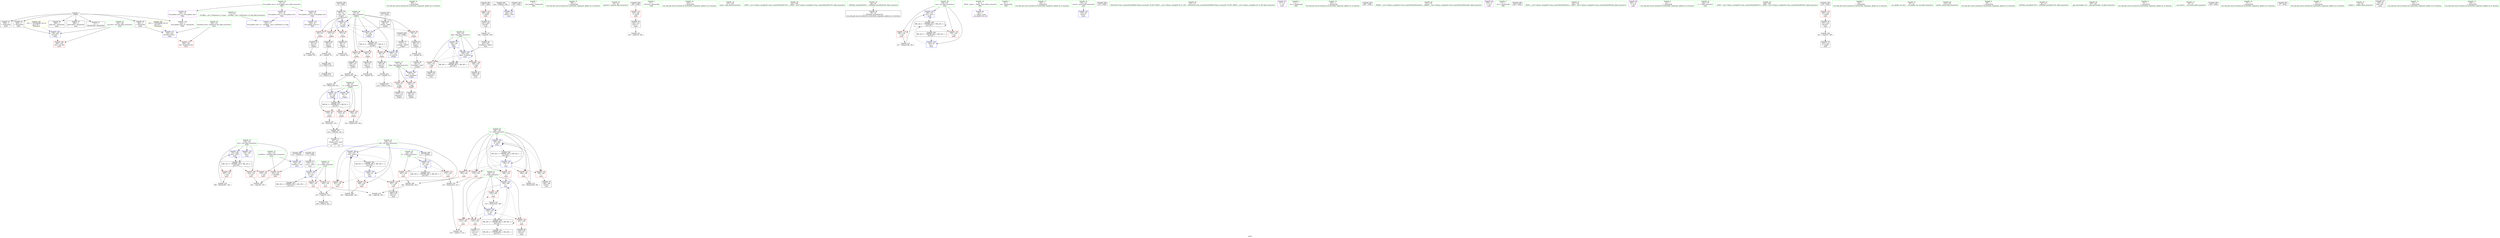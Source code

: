 digraph "SVFG" {
	label="SVFG";

	Node0x562a7244c880 [shape=record,color=grey,label="{NodeID: 0\nNullPtr}"];
	Node0x562a7244c880 -> Node0x562a7246a840[style=solid];
	Node0x562a7244c880 -> Node0x562a7246a940[style=solid];
	Node0x562a7244c880 -> Node0x562a7246aa10[style=solid];
	Node0x562a7244c880 -> Node0x562a7246aae0[style=solid];
	Node0x562a7244c880 -> Node0x562a7246abb0[style=solid];
	Node0x562a7244c880 -> Node0x562a7246ac80[style=solid];
	Node0x562a7244c880 -> Node0x562a7246fdd0[style=solid];
	Node0x562a72469d00 [shape=record,color=red,label="{NodeID: 97\n94\<--45\n\<--c\n_Z3getv\n}"];
	Node0x562a72469d00 -> Node0x562a7246b5a0[style=solid];
	Node0x562a7245e880 [shape=record,color=green,label="{NodeID: 14\n160\<--1\n\<--dummyObj\nCan only get source location for instruction, argument, global var or function.}"];
	Node0x562a72469840 [shape=record,color=red,label="{NodeID: 111\n185\<--142\n\<--n\nmain\n}"];
	Node0x562a72469840 -> Node0x562a724772d0[style=solid];
	Node0x562a7245e0e0 [shape=record,color=green,label="{NodeID: 28\n49\<--50\nx\<--x_field_insensitive\n_Z3getv\n}"];
	Node0x562a7245e0e0 -> Node0x562a7246a110[style=solid];
	Node0x562a7245e0e0 -> Node0x562a7246a1e0[style=solid];
	Node0x562a7245e0e0 -> Node0x562a7246a2b0[style=solid];
	Node0x562a7245e0e0 -> Node0x562a72470140[style=solid];
	Node0x562a7245e0e0 -> Node0x562a72470210[style=solid];
	Node0x562a72494b70 [shape=record,color=black,label="{NodeID: 291\n172 = PHI()\n}"];
	Node0x562a72494b70 -> Node0x562a7246ba80[style=solid];
	Node0x562a72476250 [shape=record,color=grey,label="{NodeID: 208\n184 = Binary(182, 183, )\n}"];
	Node0x562a72476250 -> Node0x562a724772d0[style=solid];
	Node0x562a7246f4b0 [shape=record,color=red,label="{NodeID: 125\n232\<--150\n\<--j\nmain\n}"];
	Node0x562a7246f4b0 -> Node0x562a724769d0[style=solid];
	Node0x562a72468eb0 [shape=record,color=green,label="{NodeID: 42\n152\<--153\nflag\<--flag_field_insensitive\nmain\n}"];
	Node0x562a72468eb0 -> Node0x562a7246f580[style=solid];
	Node0x562a72468eb0 -> Node0x562a7246f650[style=solid];
	Node0x562a72468eb0 -> Node0x562a72470f10[style=solid];
	Node0x562a72468eb0 -> Node0x562a724710b0[style=solid];
	Node0x562a72477750 [shape=record,color=grey,label="{NodeID: 222\n69 = cmp(68, 70, )\n}"];
	Node0x562a72477750 -> Node0x562a724751f0[style=solid];
	Node0x562a72470070 [shape=record,color=blue,label="{NodeID: 139\n45\<--88\nc\<--conv9\n_Z3getv\n}"];
	Node0x562a72470070 -> Node0x562a72485560[style=dashed];
	Node0x562a7246abb0 [shape=record,color=black,label="{NodeID: 56\n294\<--3\nlpad.val\<--dummyVal\nmain\n}"];
	Node0x562a72470bd0 [shape=record,color=blue,label="{NodeID: 153\n229\<--224\ncall24\<--cond\nmain\n}"];
	Node0x562a7246b740 [shape=record,color=black,label="{NodeID: 70\n108\<--107\nconv18\<--\n_Z3getv\n}"];
	Node0x562a7246b740 -> Node0x562a72476e50[style=solid];
	Node0x562a72485060 [shape=record,color=black,label="{NodeID: 250\nMR_6V_3 = PHI(MR_6V_4, MR_6V_2, )\npts\{50 \}\n}"];
	Node0x562a72485060 -> Node0x562a7246a110[style=dashed];
	Node0x562a72485060 -> Node0x562a7246a1e0[style=dashed];
	Node0x562a72485060 -> Node0x562a7246a2b0[style=dashed];
	Node0x562a72485060 -> Node0x562a72470210[style=dashed];
	Node0x562a7246c2a0 [shape=record,color=black,label="{NodeID: 84\n263\<--262\nfrombool\<--cmp37\nmain\n}"];
	Node0x562a7246c2a0 -> Node0x562a724710b0[style=solid];
	Node0x562a7244b990 [shape=record,color=green,label="{NodeID: 1\n7\<--1\n__dso_handle\<--dummyObj\nGlob }"];
	Node0x562a72469dd0 [shape=record,color=red,label="{NodeID: 98\n98\<--45\n\<--c\n_Z3getv\n}"];
	Node0x562a72469dd0 -> Node0x562a7246b670[style=solid];
	Node0x562a7245e950 [shape=record,color=green,label="{NodeID: 15\n196\<--1\n\<--dummyObj\nCan only get source location for instruction, argument, global var or function.}"];
	Node0x562a72469910 [shape=record,color=red,label="{NodeID: 112\n252\<--142\n\<--n\nmain\n}"];
	Node0x562a72469910 -> Node0x562a724781d0[style=solid];
	Node0x562a7245e1b0 [shape=record,color=green,label="{NodeID: 29\n53\<--54\ngetchar\<--getchar_field_insensitive\n}"];
	Node0x562a72495ae0 [shape=record,color=black,label="{NodeID: 292\n190 = PHI()\n}"];
	Node0x562a72495ae0 -> Node0x562a7246f990[style=solid];
	Node0x562a724763d0 [shape=record,color=grey,label="{NodeID: 209\n267 = Binary(266, 160, )\n}"];
	Node0x562a724763d0 -> Node0x562a72471180[style=solid];
	Node0x562a7246f580 [shape=record,color=red,label="{NodeID: 126\n248\<--152\n\<--flag\nmain\n}"];
	Node0x562a7246f580 -> Node0x562a7246c030[style=solid];
	Node0x562a72468f80 [shape=record,color=green,label="{NodeID: 43\n154\<--155\ni29\<--i29_field_insensitive\nmain\n}"];
	Node0x562a72468f80 -> Node0x562a7246f720[style=solid];
	Node0x562a72468f80 -> Node0x562a7246f7f0[style=solid];
	Node0x562a72468f80 -> Node0x562a7246f8c0[style=solid];
	Node0x562a72468f80 -> Node0x562a72470fe0[style=solid];
	Node0x562a72468f80 -> Node0x562a72471180[style=solid];
	Node0x562a724778d0 [shape=record,color=grey,label="{NodeID: 223\n100 = cmp(99, 70, )\n}"];
	Node0x562a724778d0 -> Node0x562a7246d950[style=solid];
	Node0x562a72470140 [shape=record,color=blue,label="{NodeID: 140\n49\<--92\nx\<--\n_Z3getv\n}"];
	Node0x562a72470140 -> Node0x562a72485060[style=dashed];
	Node0x562a7246ac80 [shape=record,color=black,label="{NodeID: 57\n295\<--3\nlpad.val53\<--dummyVal\nmain\n}"];
	Node0x562a72470ca0 [shape=record,color=blue,label="{NodeID: 154\n150\<--233\nj\<--inc\nmain\n}"];
	Node0x562a72470ca0 -> Node0x562a7246f240[style=dashed];
	Node0x562a72470ca0 -> Node0x562a7246f310[style=dashed];
	Node0x562a72470ca0 -> Node0x562a7246f3e0[style=dashed];
	Node0x562a72470ca0 -> Node0x562a7246f4b0[style=dashed];
	Node0x562a72470ca0 -> Node0x562a72470ca0[style=dashed];
	Node0x562a72470ca0 -> Node0x562a72487c60[style=dashed];
	Node0x562a7246b810 [shape=record,color=black,label="{NodeID: 71\n113\<--112\nconv20\<--call19\n_Z3getv\n}"];
	Node0x562a7246b810 -> Node0x562a724702e0[style=solid];
	Node0x562a72485560 [shape=record,color=black,label="{NodeID: 251\nMR_2V_6 = PHI(MR_2V_7, MR_2V_5, )\npts\{46 \}\n}"];
	Node0x562a72485560 -> Node0x562a72469d00[style=dashed];
	Node0x562a72485560 -> Node0x562a72469dd0[style=dashed];
	Node0x562a72485560 -> Node0x562a72469ea0[style=dashed];
	Node0x562a72485560 -> Node0x562a724702e0[style=dashed];
	Node0x562a7246c370 [shape=record,color=black,label="{NodeID: 85\n276\<--275\ntobool43\<--\nmain\n}"];
	Node0x562a7245eca0 [shape=record,color=green,label="{NodeID: 2\n8\<--1\n_ZSt3cin\<--dummyObj\nGlob }"];
	Node0x562a72489110 [shape=record,color=yellow,style=double,label="{NodeID: 265\n14V_1 = ENCHI(MR_14V_0)\npts\{139 \}\nFun[main]}"];
	Node0x562a72489110 -> Node0x562a72470960[style=dashed];
	Node0x562a72469ea0 [shape=record,color=red,label="{NodeID: 99\n107\<--45\n\<--c\n_Z3getv\n}"];
	Node0x562a72469ea0 -> Node0x562a7246b740[style=solid];
	Node0x562a7245ea20 [shape=record,color=green,label="{NodeID: 16\n225\<--1\n\<--dummyObj\nCan only get source location for instruction, argument, global var or function.}"];
	Node0x562a724699e0 [shape=record,color=red,label="{NodeID: 113\n183\<--144\n\<--k\nmain\n}"];
	Node0x562a724699e0 -> Node0x562a72476250[style=solid];
	Node0x562a7245e280 [shape=record,color=green,label="{NodeID: 30\n127\<--128\nmain\<--main_field_insensitive\n}"];
	Node0x562a72495bb0 [shape=record,color=black,label="{NodeID: 293\n259 = PHI()\n}"];
	Node0x562a72495bb0 -> Node0x562a7246fb30[style=solid];
	Node0x562a72476550 [shape=record,color=grey,label="{NodeID: 210\n288 = Binary(287, 160, )\n}"];
	Node0x562a72476550 -> Node0x562a72471250[style=solid];
	Node0x562a7246f650 [shape=record,color=red,label="{NodeID: 127\n275\<--152\n\<--flag\nmain\n}"];
	Node0x562a7246f650 -> Node0x562a7246c370[style=solid];
	Node0x562a72469050 [shape=record,color=green,label="{NodeID: 44\n167\<--168\n_ZNSt7__cxx1112basic_stringIcSt11char_traitsIcESaIcEEC1Ev\<--_ZNSt7__cxx1112basic_stringIcSt11char_traitsIcESaIcEEC1Ev_field_insensitive\n}"];
	Node0x562a72477a50 [shape=record,color=grey,label="{NodeID: 224\n64 = cmp(63, 65, )\n}"];
	Node0x562a72470210 [shape=record,color=blue,label="{NodeID: 141\n49\<--110\nx\<--sub\n_Z3getv\n}"];
	Node0x562a72470210 -> Node0x562a72485060[style=dashed];
	Node0x562a7246ad50 [shape=record,color=black,label="{NodeID: 58\n28\<--29\n\<--_ZNSt8ios_base4InitD1Ev\nCan only get source location for instruction, argument, global var or function.}"];
	Node0x562a72470d70 [shape=record,color=blue,label="{NodeID: 155\n146\<--237\nans\<--inc25\nmain\n}"];
	Node0x562a72470d70 -> Node0x562a72487670[style=dashed];
	Node0x562a7246b8e0 [shape=record,color=black,label="{NodeID: 72\n117\<--116\ntobool22\<--\n_Z3getv\n}"];
	Node0x562a7246c440 [shape=record,color=purple,label="{NodeID: 86\n26\<--4\n\<--_ZStL8__ioinit\n__cxx_global_var_init\n}"];
	Node0x562a7244dfe0 [shape=record,color=green,label="{NodeID: 3\n9\<--1\n.str\<--dummyObj\nGlob }"];
	Node0x562a724891f0 [shape=record,color=yellow,style=double,label="{NodeID: 266\n16V_1 = ENCHI(MR_16V_0)\npts\{141 \}\nFun[main]}"];
	Node0x562a724891f0 -> Node0x562a72470a30[style=dashed];
	Node0x562a72469f70 [shape=record,color=red,label="{NodeID: 100\n84\<--47\n\<--flag\n_Z3getv\n}"];
	Node0x562a72469f70 -> Node0x562a7246b330[style=solid];
	Node0x562a7245eaf0 [shape=record,color=green,label="{NodeID: 17\n226\<--1\n\<--dummyObj\nCan only get source location for instruction, argument, global var or function.}"];
	Node0x562a72469ab0 [shape=record,color=red,label="{NodeID: 114\n213\<--144\n\<--k\nmain\n}"];
	Node0x562a72469ab0 -> Node0x562a72477150[style=solid];
	Node0x562a7245e350 [shape=record,color=green,label="{NodeID: 31\n130\<--131\nretval\<--retval_field_insensitive\nmain\n}"];
	Node0x562a7245e350 -> Node0x562a724703b0[style=solid];
	Node0x562a72495c80 [shape=record,color=black,label="{NodeID: 294\n272 = PHI()\n}"];
	Node0x562a724766d0 [shape=record,color=grey,label="{NodeID: 211\n120 = Binary(92, 119, )\n}"];
	Node0x562a724766d0 -> Node0x562a72475cb0[style=solid];
	Node0x562a7246f720 [shape=record,color=red,label="{NodeID: 128\n251\<--154\n\<--i29\nmain\n}"];
	Node0x562a7246f720 -> Node0x562a724781d0[style=solid];
	Node0x562a72469120 [shape=record,color=green,label="{NodeID: 45\n170\<--171\n_ZStrsIcSt11char_traitsIcESaIcEERSt13basic_istreamIT_T0_ES7_RNSt7__cxx1112basic_stringIS4_S5_T1_EE\<--_ZStrsIcSt11char_traitsIcESaIcEERSt13basic_istreamIT_T0_ES7_RNSt7__cxx1112basic_stringIS4_S5_T1_EE_field_insensitive\n}"];
	Node0x562a72477bd0 [shape=record,color=grey,label="{NodeID: 225\n164 = cmp(162, 163, )\n}"];
	Node0x562a724702e0 [shape=record,color=blue,label="{NodeID: 142\n45\<--113\nc\<--conv20\n_Z3getv\n}"];
	Node0x562a724702e0 -> Node0x562a72485560[style=dashed];
	Node0x562a7246ae50 [shape=record,color=black,label="{NodeID: 59\n55\<--52\nconv\<--call\n_Z3getv\n}"];
	Node0x562a7246ae50 -> Node0x562a7246fed0[style=solid];
	Node0x562a72470e40 [shape=record,color=blue,label="{NodeID: 156\n148\<--241\ni\<--inc27\nmain\n}"];
	Node0x562a72470e40 -> Node0x562a7246ee30[style=dashed];
	Node0x562a72470e40 -> Node0x562a7246ef00[style=dashed];
	Node0x562a72470e40 -> Node0x562a7246efd0[style=dashed];
	Node0x562a72470e40 -> Node0x562a7246f0a0[style=dashed];
	Node0x562a72470e40 -> Node0x562a7246f170[style=dashed];
	Node0x562a72470e40 -> Node0x562a72470e40[style=dashed];
	Node0x562a72470e40 -> Node0x562a72483c60[style=dashed];
	Node0x562a7246b9b0 [shape=record,color=black,label="{NodeID: 73\n44\<--124\n_Z3getv_ret\<--cond\n_Z3getv\n|{<s0>6|<s1>10}}"];
	Node0x562a7246b9b0:s0 -> Node0x562a724949e0[style=solid,color=blue];
	Node0x562a7246b9b0:s1 -> Node0x562a72496630[style=solid,color=blue];
	Node0x562a7246c510 [shape=record,color=purple,label="{NodeID: 87\n271\<--9\n\<--.str\nmain\n}"];
	Node0x562a7244caa0 [shape=record,color=green,label="{NodeID: 4\n11\<--1\n.str.1\<--dummyObj\nGlob }"];
	Node0x562a7246a040 [shape=record,color=red,label="{NodeID: 101\n116\<--47\n\<--flag\n_Z3getv\n}"];
	Node0x562a7246a040 -> Node0x562a7246b8e0[style=solid];
	Node0x562a7244cc70 [shape=record,color=green,label="{NodeID: 18\n245\<--1\n\<--dummyObj\nCan only get source location for instruction, argument, global var or function.}"];
	Node0x562a7246ed10 [shape=record,color=red,label="{NodeID: 115\n236\<--146\n\<--ans\nmain\n}"];
	Node0x562a7246ed10 -> Node0x562a72476cd0[style=solid];
	Node0x562a724686d0 [shape=record,color=green,label="{NodeID: 32\n132\<--133\ntotalTest\<--totalTest_field_insensitive\nmain\n}"];
	Node0x562a724686d0 -> Node0x562a7246a380[style=solid];
	Node0x562a724686d0 -> Node0x562a72470480[style=solid];
	Node0x562a72495d50 [shape=record,color=black,label="{NodeID: 295\n280 = PHI()\n}"];
	Node0x562a72476850 [shape=record,color=grey,label="{NodeID: 212\n241 = Binary(240, 160, )\n}"];
	Node0x562a72476850 -> Node0x562a72470e40[style=solid];
	Node0x562a7246f7f0 [shape=record,color=red,label="{NodeID: 129\n257\<--154\n\<--i29\nmain\n}"];
	Node0x562a7246f7f0 -> Node0x562a7246c100[style=solid];
	Node0x562a72469220 [shape=record,color=green,label="{NodeID: 46\n173\<--174\n_ZNKSt7__cxx1112basic_stringIcSt11char_traitsIcESaIcEE4sizeEv\<--_ZNKSt7__cxx1112basic_stringIcSt11char_traitsIcESaIcEE4sizeEv_field_insensitive\n}"];
	Node0x562a72477d50 [shape=record,color=grey,label="{NodeID: 226\n96 = cmp(95, 65, )\n}"];
	Node0x562a724703b0 [shape=record,color=blue,label="{NodeID: 143\n130\<--92\nretval\<--\nmain\n}"];
	Node0x562a7246af20 [shape=record,color=black,label="{NodeID: 60\n58\<--57\nconv1\<--\n_Z3getv\n}"];
	Node0x562a7246af20 -> Node0x562a72477ed0[style=solid];
	Node0x562a72470f10 [shape=record,color=blue,label="{NodeID: 157\n152\<--245\nflag\<--\nmain\n}"];
	Node0x562a72470f10 -> Node0x562a7246f580[style=dashed];
	Node0x562a72470f10 -> Node0x562a7246f650[style=dashed];
	Node0x562a72470f10 -> Node0x562a724710b0[style=dashed];
	Node0x562a72470f10 -> Node0x562a72484660[style=dashed];
	Node0x562a7246ba80 [shape=record,color=black,label="{NodeID: 74\n175\<--172\nconv\<--call2\nmain\n}"];
	Node0x562a7246ba80 -> Node0x562a72470620[style=solid];
	Node0x562a7246c5e0 [shape=record,color=purple,label="{NodeID: 88\n279\<--11\n\<--.str.1\nmain\n}"];
	Node0x562a7244cfd0 [shape=record,color=green,label="{NodeID: 5\n13\<--1\n.str.2\<--dummyObj\nGlob }"];
	Node0x562a7246a110 [shape=record,color=red,label="{NodeID: 102\n104\<--49\n\<--x\n_Z3getv\n}"];
	Node0x562a7246a110 -> Node0x562a72476b50[style=solid];
	Node0x562a7244cd40 [shape=record,color=green,label="{NodeID: 19\n4\<--6\n_ZStL8__ioinit\<--_ZStL8__ioinit_field_insensitive\nGlob }"];
	Node0x562a7244cd40 -> Node0x562a7246c440[style=solid];
	Node0x562a7246eda0 [shape=record,color=red,label="{NodeID: 116\n278\<--146\n\<--ans\nmain\n}"];
	Node0x562a72468760 [shape=record,color=green,label="{NodeID: 33\n134\<--135\ntest\<--test_field_insensitive\nmain\n}"];
	Node0x562a72468760 -> Node0x562a72469430[style=solid];
	Node0x562a72468760 -> Node0x562a72469500[style=solid];
	Node0x562a72468760 -> Node0x562a724695d0[style=solid];
	Node0x562a72468760 -> Node0x562a72470550[style=solid];
	Node0x562a72468760 -> Node0x562a72471250[style=solid];
	Node0x562a72495e20 [shape=record,color=black,label="{NodeID: 296\n283 = PHI()\n}"];
	Node0x562a724769d0 [shape=record,color=grey,label="{NodeID: 213\n233 = Binary(232, 160, )\n}"];
	Node0x562a724769d0 -> Node0x562a72470ca0[style=solid];
	Node0x562a7246f8c0 [shape=record,color=red,label="{NodeID: 130\n266\<--154\n\<--i29\nmain\n}"];
	Node0x562a7246f8c0 -> Node0x562a724763d0[style=solid];
	Node0x562a72469320 [shape=record,color=green,label="{NodeID: 47\n191\<--192\n_ZNSt7__cxx1112basic_stringIcSt11char_traitsIcESaIcEEixEm\<--_ZNSt7__cxx1112basic_stringIcSt11char_traitsIcESaIcEEixEm_field_insensitive\n}"];
	Node0x562a72477ed0 [shape=record,color=grey,label="{NodeID: 227\n59 = cmp(58, 60, )\n}"];
	Node0x562a72470480 [shape=record,color=blue,label="{NodeID: 144\n132\<--157\ntotalTest\<--call\nmain\n}"];
	Node0x562a72470480 -> Node0x562a7246a380[style=dashed];
	Node0x562a7246aff0 [shape=record,color=black,label="{NodeID: 61\n63\<--62\nconv2\<--\n_Z3getv\n}"];
	Node0x562a7246aff0 -> Node0x562a72477a50[style=solid];
	Node0x562a72470fe0 [shape=record,color=blue,label="{NodeID: 158\n154\<--92\ni29\<--\nmain\n}"];
	Node0x562a72470fe0 -> Node0x562a7246f720[style=dashed];
	Node0x562a72470fe0 -> Node0x562a7246f7f0[style=dashed];
	Node0x562a72470fe0 -> Node0x562a7246f8c0[style=dashed];
	Node0x562a72470fe0 -> Node0x562a72471180[style=dashed];
	Node0x562a72470fe0 -> Node0x562a72484b60[style=dashed];
	Node0x562a7246bb50 [shape=record,color=black,label="{NodeID: 75\n189\<--188\nconv8\<--\nmain\n}"];
	Node0x562a7246c6b0 [shape=record,color=purple,label="{NodeID: 89\n282\<--13\n\<--.str.2\nmain\n}"];
	Node0x562a7244d060 [shape=record,color=green,label="{NodeID: 6\n16\<--1\n\<--dummyObj\nCan only get source location for instruction, argument, global var or function.}"];
	Node0x562a7246a1e0 [shape=record,color=red,label="{NodeID: 103\n119\<--49\n\<--x\n_Z3getv\n}"];
	Node0x562a7246a1e0 -> Node0x562a724766d0[style=solid];
	Node0x562a7244ce10 [shape=record,color=green,label="{NodeID: 20\n15\<--19\nllvm.global_ctors\<--llvm.global_ctors_field_insensitive\nGlob }"];
	Node0x562a7244ce10 -> Node0x562a7246c780[style=solid];
	Node0x562a7244ce10 -> Node0x562a7246c880[style=solid];
	Node0x562a7244ce10 -> Node0x562a7246c980[style=solid];
	Node0x562a7246ee30 [shape=record,color=red,label="{NodeID: 117\n182\<--148\n\<--i\nmain\n}"];
	Node0x562a7246ee30 -> Node0x562a72476250[style=solid];
	Node0x562a72468830 [shape=record,color=green,label="{NodeID: 34\n136\<--137\ns\<--s_field_insensitive\nmain\n}"];
	Node0x562a724963d0 [shape=record,color=black,label="{NodeID: 297\n87 = PHI()\n}"];
	Node0x562a724963d0 -> Node0x562a7246b400[style=solid];
	Node0x562a72476b50 [shape=record,color=grey,label="{NodeID: 214\n105 = Binary(104, 106, )\n}"];
	Node0x562a72476b50 -> Node0x562a72476e50[style=solid];
	Node0x562a7246f990 [shape=record,color=red,label="{NodeID: 131\n193\<--190\n\<--call10\nmain\n}"];
	Node0x562a7246f990 -> Node0x562a7246bc20[style=solid];
	Node0x562a7246a440 [shape=record,color=green,label="{NodeID: 48\n205\<--206\n_ZNSt7__cxx1112basic_stringIcSt11char_traitsIcESaIcEED1Ev\<--_ZNSt7__cxx1112basic_stringIcSt11char_traitsIcESaIcEED1Ev_field_insensitive\n}"];
	Node0x562a72478050 [shape=record,color=grey,label="{NodeID: 228\n222 = cmp(221, 196, )\n}"];
	Node0x562a72478050 -> Node0x562a7246be90[style=solid];
	Node0x562a72470550 [shape=record,color=blue,label="{NodeID: 145\n134\<--160\ntest\<--\nmain\n}"];
	Node0x562a72470550 -> Node0x562a72482860[style=dashed];
	Node0x562a7246b0c0 [shape=record,color=black,label="{NodeID: 62\n68\<--67\nconv4\<--\n_Z3getv\n}"];
	Node0x562a7246b0c0 -> Node0x562a72477750[style=solid];
	Node0x562a72482860 [shape=record,color=black,label="{NodeID: 242\nMR_12V_3 = PHI(MR_12V_4, MR_12V_2, )\npts\{135 \}\n}"];
	Node0x562a72482860 -> Node0x562a72469430[style=dashed];
	Node0x562a72482860 -> Node0x562a72469500[style=dashed];
	Node0x562a72482860 -> Node0x562a724695d0[style=dashed];
	Node0x562a72482860 -> Node0x562a72471250[style=dashed];
	Node0x562a724710b0 [shape=record,color=blue,label="{NodeID: 159\n152\<--263\nflag\<--frombool\nmain\n}"];
	Node0x562a724710b0 -> Node0x562a7246f580[style=dashed];
	Node0x562a724710b0 -> Node0x562a7246f650[style=dashed];
	Node0x562a724710b0 -> Node0x562a724710b0[style=dashed];
	Node0x562a724710b0 -> Node0x562a72484660[style=dashed];
	Node0x562a7246bc20 [shape=record,color=black,label="{NodeID: 76\n194\<--193\nconv11\<--\nmain\n}"];
	Node0x562a7246bc20 -> Node0x562a724775d0[style=solid];
	Node0x562a72487670 [shape=record,color=black,label="{NodeID: 256\nMR_22V_4 = PHI(MR_22V_5, MR_22V_3, )\npts\{147 \}\n}"];
	Node0x562a72487670 -> Node0x562a7246ed10[style=dashed];
	Node0x562a72487670 -> Node0x562a7246eda0[style=dashed];
	Node0x562a72487670 -> Node0x562a72470d70[style=dashed];
	Node0x562a72487670 -> Node0x562a72483760[style=dashed];
	Node0x562a72487670 -> Node0x562a72487670[style=dashed];
	Node0x562a7246c780 [shape=record,color=purple,label="{NodeID: 90\n320\<--15\nllvm.global_ctors_0\<--llvm.global_ctors\nGlob }"];
	Node0x562a7246c780 -> Node0x562a7246fc00[style=solid];
	Node0x562a7244d150 [shape=record,color=green,label="{NodeID: 7\n60\<--1\n\<--dummyObj\nCan only get source location for instruction, argument, global var or function.}"];
	Node0x562a7246a2b0 [shape=record,color=red,label="{NodeID: 104\n122\<--49\n\<--x\n_Z3getv\n}"];
	Node0x562a7246a2b0 -> Node0x562a72475cb0[style=solid];
	Node0x562a7244cee0 [shape=record,color=green,label="{NodeID: 21\n20\<--21\n__cxx_global_var_init\<--__cxx_global_var_init_field_insensitive\n}"];
	Node0x562a7246ef00 [shape=record,color=red,label="{NodeID: 118\n188\<--148\n\<--i\nmain\n}"];
	Node0x562a7246ef00 -> Node0x562a7246bb50[style=solid];
	Node0x562a72468900 [shape=record,color=green,label="{NodeID: 35\n138\<--139\nexn.slot\<--exn.slot_field_insensitive\nmain\n}"];
	Node0x562a72468900 -> Node0x562a724696a0[style=solid];
	Node0x562a72468900 -> Node0x562a72470960[style=solid];
	Node0x562a72496530 [shape=record,color=black,label="{NodeID: 298\n52 = PHI()\n}"];
	Node0x562a72496530 -> Node0x562a7246ae50[style=solid];
	Node0x562a72476cd0 [shape=record,color=grey,label="{NodeID: 215\n237 = Binary(236, 160, )\n}"];
	Node0x562a72476cd0 -> Node0x562a72470d70[style=solid];
	Node0x562a7246fa60 [shape=record,color=red,label="{NodeID: 132\n220\<--219\n\<--call19\nmain\n}"];
	Node0x562a7246fa60 -> Node0x562a7246bdc0[style=solid];
	Node0x562a7246a540 [shape=record,color=green,label="{NodeID: 49\n273\<--274\nprintf\<--printf_field_insensitive\n}"];
	Node0x562a724781d0 [shape=record,color=grey,label="{NodeID: 229\n253 = cmp(251, 252, )\n}"];
	Node0x562a724781d0 -> Node0x562a7246d3b0[style=solid];
	Node0x562a72470620 [shape=record,color=blue,label="{NodeID: 146\n142\<--175\nn\<--conv\nmain\n}"];
	Node0x562a72470620 -> Node0x562a72469840[style=dashed];
	Node0x562a72470620 -> Node0x562a72469910[style=dashed];
	Node0x562a72470620 -> Node0x562a72482d60[style=dashed];
	Node0x562a7246b190 [shape=record,color=black,label="{NodeID: 63\n80\<--79\nconv6\<--\n_Z3getv\n}"];
	Node0x562a7246b190 -> Node0x562a72477450[style=solid];
	Node0x562a72482d60 [shape=record,color=black,label="{NodeID: 243\nMR_18V_2 = PHI(MR_18V_3, MR_18V_1, )\npts\{143 \}\n}"];
	Node0x562a72482d60 -> Node0x562a72470620[style=dashed];
	Node0x562a72471180 [shape=record,color=blue,label="{NodeID: 160\n154\<--267\ni29\<--inc39\nmain\n}"];
	Node0x562a72471180 -> Node0x562a7246f720[style=dashed];
	Node0x562a72471180 -> Node0x562a7246f7f0[style=dashed];
	Node0x562a72471180 -> Node0x562a7246f8c0[style=dashed];
	Node0x562a72471180 -> Node0x562a72471180[style=dashed];
	Node0x562a72471180 -> Node0x562a72484b60[style=dashed];
	Node0x562a7246bcf0 [shape=record,color=black,label="{NodeID: 77\n218\<--217\nconv17\<--\nmain\n}"];
	Node0x562a7246c880 [shape=record,color=purple,label="{NodeID: 91\n321\<--15\nllvm.global_ctors_1\<--llvm.global_ctors\nGlob }"];
	Node0x562a7246c880 -> Node0x562a7246fcd0[style=solid];
	Node0x562a7244d1e0 [shape=record,color=green,label="{NodeID: 8\n65\<--1\n\<--dummyObj\nCan only get source location for instruction, argument, global var or function.}"];
	Node0x562a7246a380 [shape=record,color=red,label="{NodeID: 105\n163\<--132\n\<--totalTest\nmain\n}"];
	Node0x562a7246a380 -> Node0x562a72477bd0[style=solid];
	Node0x562a7245dc00 [shape=record,color=green,label="{NodeID: 22\n24\<--25\n_ZNSt8ios_base4InitC1Ev\<--_ZNSt8ios_base4InitC1Ev_field_insensitive\n}"];
	Node0x562a7246d3b0 [shape=record,color=black,label="{NodeID: 202\n255 = PHI(76, 253, )\n}"];
	Node0x562a7246efd0 [shape=record,color=red,label="{NodeID: 119\n208\<--148\n\<--i\nmain\n}"];
	Node0x562a7246efd0 -> Node0x562a72470b00[style=solid];
	Node0x562a724689d0 [shape=record,color=green,label="{NodeID: 36\n140\<--141\nehselector.slot\<--ehselector.slot_field_insensitive\nmain\n}"];
	Node0x562a724689d0 -> Node0x562a72469770[style=solid];
	Node0x562a724689d0 -> Node0x562a72470a30[style=solid];
	Node0x562a72496630 [shape=record,color=black,label="{NodeID: 299\n177 = PHI(44, )\n}"];
	Node0x562a72496630 -> Node0x562a724706f0[style=solid];
	Node0x562a72476e50 [shape=record,color=grey,label="{NodeID: 216\n109 = Binary(105, 108, )\n}"];
	Node0x562a72476e50 -> Node0x562a72476fd0[style=solid];
	Node0x562a7246fb30 [shape=record,color=red,label="{NodeID: 133\n260\<--259\n\<--call35\nmain\n}"];
	Node0x562a7246fb30 -> Node0x562a7246c1d0[style=solid];
	Node0x562a7246a640 [shape=record,color=green,label="{NodeID: 50\n302\<--303\n__gxx_personality_v0\<--__gxx_personality_v0_field_insensitive\n}"];
	Node0x562a72478350 [shape=record,color=grey,label="{NodeID: 230\n215 = cmp(211, 214, )\n}"];
	Node0x562a724706f0 [shape=record,color=blue,label="{NodeID: 147\n144\<--177\nk\<--call4\nmain\n}"];
	Node0x562a724706f0 -> Node0x562a724699e0[style=dashed];
	Node0x562a724706f0 -> Node0x562a72469ab0[style=dashed];
	Node0x562a724706f0 -> Node0x562a72483260[style=dashed];
	Node0x562a7246b260 [shape=record,color=black,label="{NodeID: 64\n82\<--81\nfrombool\<--cmp7\n_Z3getv\n}"];
	Node0x562a7246b260 -> Node0x562a7246ffa0[style=solid];
	Node0x562a72483260 [shape=record,color=black,label="{NodeID: 244\nMR_20V_2 = PHI(MR_20V_3, MR_20V_1, )\npts\{145 \}\n}"];
	Node0x562a72483260 -> Node0x562a724706f0[style=dashed];
	Node0x562a72471250 [shape=record,color=blue,label="{NodeID: 161\n134\<--288\ntest\<--inc51\nmain\n}"];
	Node0x562a72471250 -> Node0x562a72482860[style=dashed];
	Node0x562a7246bdc0 [shape=record,color=black,label="{NodeID: 78\n221\<--220\nconv20\<--\nmain\n}"];
	Node0x562a7246bdc0 -> Node0x562a72478050[style=solid];
	Node0x562a72487c60 [shape=record,color=black,label="{NodeID: 258\nMR_26V_3 = PHI(MR_26V_4, MR_26V_2, )\npts\{151 \}\n}"];
	Node0x562a72487c60 -> Node0x562a72470b00[style=dashed];
	Node0x562a72487c60 -> Node0x562a72484160[style=dashed];
	Node0x562a72487c60 -> Node0x562a72487c60[style=dashed];
	Node0x562a7246c980 [shape=record,color=purple,label="{NodeID: 92\n322\<--15\nllvm.global_ctors_2\<--llvm.global_ctors\nGlob }"];
	Node0x562a7246c980 -> Node0x562a7246fdd0[style=solid];
	Node0x562a7245f170 [shape=record,color=green,label="{NodeID: 9\n70\<--1\n\<--dummyObj\nCan only get source location for instruction, argument, global var or function.}"];
	Node0x562a72469430 [shape=record,color=red,label="{NodeID: 106\n162\<--134\n\<--test\nmain\n}"];
	Node0x562a72469430 -> Node0x562a72477bd0[style=solid];
	Node0x562a7245dcd0 [shape=record,color=green,label="{NodeID: 23\n30\<--31\n__cxa_atexit\<--__cxa_atexit_field_insensitive\n}"];
	Node0x562a7246d950 [shape=record,color=black,label="{NodeID: 203\n102 = PHI(76, 100, )\n}"];
	Node0x562a7246f0a0 [shape=record,color=red,label="{NodeID: 120\n212\<--148\n\<--i\nmain\n}"];
	Node0x562a7246f0a0 -> Node0x562a72477150[style=solid];
	Node0x562a72468aa0 [shape=record,color=green,label="{NodeID: 37\n142\<--143\nn\<--n_field_insensitive\nmain\n}"];
	Node0x562a72468aa0 -> Node0x562a72469840[style=solid];
	Node0x562a72468aa0 -> Node0x562a72469910[style=solid];
	Node0x562a72468aa0 -> Node0x562a72470620[style=solid];
	Node0x562a724967c0 [shape=record,color=black,label="{NodeID: 300\n169 = PHI()\n}"];
	Node0x562a72476fd0 [shape=record,color=grey,label="{NodeID: 217\n110 = Binary(109, 65, )\n}"];
	Node0x562a72476fd0 -> Node0x562a72470210[style=solid];
	Node0x562a7246fc00 [shape=record,color=blue,label="{NodeID: 134\n320\<--16\nllvm.global_ctors_0\<--\nGlob }"];
	Node0x562a7246a740 [shape=record,color=green,label="{NodeID: 51\n17\<--316\n_GLOBAL__sub_I_ACMonster_0_0.cpp\<--_GLOBAL__sub_I_ACMonster_0_0.cpp_field_insensitive\n}"];
	Node0x562a7246a740 -> Node0x562a7246fcd0[style=solid];
	Node0x562a724784d0 [shape=record,color=grey,label="{NodeID: 231\n262 = cmp(261, 196, )\n}"];
	Node0x562a724784d0 -> Node0x562a7246c2a0[style=solid];
	Node0x562a724707c0 [shape=record,color=blue,label="{NodeID: 148\n146\<--92\nans\<--\nmain\n}"];
	Node0x562a724707c0 -> Node0x562a72487670[style=dashed];
	Node0x562a7246b330 [shape=record,color=black,label="{NodeID: 65\n85\<--84\ntobool\<--\n_Z3getv\n}"];
	Node0x562a72483760 [shape=record,color=black,label="{NodeID: 245\nMR_22V_2 = PHI(MR_22V_4, MR_22V_1, )\npts\{147 \}\n}"];
	Node0x562a72483760 -> Node0x562a724707c0[style=dashed];
	Node0x562a7246be90 [shape=record,color=black,label="{NodeID: 79\n223\<--222\n\<--cmp21\nmain\n}"];
	Node0x562a7246ca80 [shape=record,color=red,label="{NodeID: 93\n57\<--45\n\<--c\n_Z3getv\n}"];
	Node0x562a7246ca80 -> Node0x562a7246af20[style=solid];
	Node0x562a7244d2d0 [shape=record,color=green,label="{NodeID: 10\n73\<--1\n\<--dummyObj\nCan only get source location for instruction, argument, global var or function.}"];
	Node0x562a72469500 [shape=record,color=red,label="{NodeID: 107\n270\<--134\n\<--test\nmain\n}"];
	Node0x562a7245dda0 [shape=record,color=green,label="{NodeID: 24\n29\<--35\n_ZNSt8ios_base4InitD1Ev\<--_ZNSt8ios_base4InitD1Ev_field_insensitive\n}"];
	Node0x562a7245dda0 -> Node0x562a7246ad50[style=solid];
	Node0x562a7246dae0 [shape=record,color=black,label="{NodeID: 204\n75 = PHI(76, 72, )\n}"];
	Node0x562a7246f170 [shape=record,color=red,label="{NodeID: 121\n240\<--148\n\<--i\nmain\n}"];
	Node0x562a7246f170 -> Node0x562a72476850[style=solid];
	Node0x562a72468b70 [shape=record,color=green,label="{NodeID: 38\n144\<--145\nk\<--k_field_insensitive\nmain\n}"];
	Node0x562a72468b70 -> Node0x562a724699e0[style=solid];
	Node0x562a72468b70 -> Node0x562a72469ab0[style=solid];
	Node0x562a72468b70 -> Node0x562a724706f0[style=solid];
	Node0x562a72496890 [shape=record,color=black,label="{NodeID: 301\n27 = PHI()\n}"];
	Node0x562a72477150 [shape=record,color=grey,label="{NodeID: 218\n214 = Binary(212, 213, )\n}"];
	Node0x562a72477150 -> Node0x562a72478350[style=solid];
	Node0x562a7246fcd0 [shape=record,color=blue,label="{NodeID: 135\n321\<--17\nllvm.global_ctors_1\<--_GLOBAL__sub_I_ACMonster_0_0.cpp\nGlob }"];
	Node0x562a7246a840 [shape=record,color=black,label="{NodeID: 52\n2\<--3\ndummyVal\<--dummyVal\n}"];
	Node0x562a72470890 [shape=record,color=blue,label="{NodeID: 149\n148\<--92\ni\<--\nmain\n}"];
	Node0x562a72470890 -> Node0x562a7246ee30[style=dashed];
	Node0x562a72470890 -> Node0x562a7246ef00[style=dashed];
	Node0x562a72470890 -> Node0x562a7246efd0[style=dashed];
	Node0x562a72470890 -> Node0x562a7246f0a0[style=dashed];
	Node0x562a72470890 -> Node0x562a7246f170[style=dashed];
	Node0x562a72470890 -> Node0x562a72470e40[style=dashed];
	Node0x562a72470890 -> Node0x562a72483c60[style=dashed];
	Node0x562a7246b400 [shape=record,color=black,label="{NodeID: 66\n88\<--87\nconv9\<--call8\n_Z3getv\n}"];
	Node0x562a7246b400 -> Node0x562a72470070[style=solid];
	Node0x562a72483c60 [shape=record,color=black,label="{NodeID: 246\nMR_24V_2 = PHI(MR_24V_4, MR_24V_1, )\npts\{149 \}\n}"];
	Node0x562a72483c60 -> Node0x562a72470890[style=dashed];
	Node0x562a7246bf60 [shape=record,color=black,label="{NodeID: 80\n228\<--227\nconv22\<--\nmain\n}"];
	Node0x562a7246cb50 [shape=record,color=red,label="{NodeID: 94\n62\<--45\n\<--c\n_Z3getv\n}"];
	Node0x562a7246cb50 -> Node0x562a7246aff0[style=solid];
	Node0x562a7244d3a0 [shape=record,color=green,label="{NodeID: 11\n76\<--1\n\<--dummyObj\nCan only get source location for instruction, argument, global var or function.}"];
	Node0x562a724695d0 [shape=record,color=red,label="{NodeID: 108\n287\<--134\n\<--test\nmain\n}"];
	Node0x562a724695d0 -> Node0x562a72476550[style=solid];
	Node0x562a7245de70 [shape=record,color=green,label="{NodeID: 25\n42\<--43\n_Z3getv\<--_Z3getv_field_insensitive\n}"];
	Node0x562a724751f0 [shape=record,color=black,label="{NodeID: 205\n72 = PHI(73, 69, )\n}"];
	Node0x562a724751f0 -> Node0x562a7246dae0[style=solid];
	Node0x562a7246f240 [shape=record,color=red,label="{NodeID: 122\n211\<--150\n\<--j\nmain\n}"];
	Node0x562a7246f240 -> Node0x562a72478350[style=solid];
	Node0x562a72468c40 [shape=record,color=green,label="{NodeID: 39\n146\<--147\nans\<--ans_field_insensitive\nmain\n}"];
	Node0x562a72468c40 -> Node0x562a7246ed10[style=solid];
	Node0x562a72468c40 -> Node0x562a7246eda0[style=solid];
	Node0x562a72468c40 -> Node0x562a724707c0[style=solid];
	Node0x562a72468c40 -> Node0x562a72470d70[style=solid];
	Node0x562a72496960 [shape=record,color=black,label="{NodeID: 302\n219 = PHI()\n}"];
	Node0x562a72496960 -> Node0x562a7246fa60[style=solid];
	Node0x562a724772d0 [shape=record,color=grey,label="{NodeID: 219\n186 = cmp(184, 185, )\n}"];
	Node0x562a7246fdd0 [shape=record,color=blue, style = dotted,label="{NodeID: 136\n322\<--3\nllvm.global_ctors_2\<--dummyVal\nGlob }"];
	Node0x562a7246a940 [shape=record,color=black,label="{NodeID: 53\n199\<--3\n\<--dummyVal\nmain\n}"];
	Node0x562a72470960 [shape=record,color=blue,label="{NodeID: 150\n138\<--200\nexn.slot\<--\nmain\n}"];
	Node0x562a72470960 -> Node0x562a724696a0[style=dashed];
	Node0x562a7246b4d0 [shape=record,color=black,label="{NodeID: 67\n129\<--92\nmain_ret\<--\nmain\n}"];
	Node0x562a72484160 [shape=record,color=black,label="{NodeID: 247\nMR_26V_2 = PHI(MR_26V_3, MR_26V_1, )\npts\{151 \}\n}"];
	Node0x562a72484160 -> Node0x562a72487c60[style=dashed];
	Node0x562a7246c030 [shape=record,color=black,label="{NodeID: 81\n249\<--248\ntobool\<--\nmain\n}"];
	Node0x562a7246cc20 [shape=record,color=red,label="{NodeID: 95\n67\<--45\n\<--c\n_Z3getv\n}"];
	Node0x562a7246cc20 -> Node0x562a7246b0c0[style=solid];
	Node0x562a7244de20 [shape=record,color=green,label="{NodeID: 12\n92\<--1\n\<--dummyObj\nCan only get source location for instruction, argument, global var or function.}"];
	Node0x562a724696a0 [shape=record,color=red,label="{NodeID: 109\n292\<--138\nexn\<--exn.slot\nmain\n}"];
	Node0x562a7245df40 [shape=record,color=green,label="{NodeID: 26\n45\<--46\nc\<--c_field_insensitive\n_Z3getv\n}"];
	Node0x562a7245df40 -> Node0x562a7246ca80[style=solid];
	Node0x562a7245df40 -> Node0x562a7246cb50[style=solid];
	Node0x562a7245df40 -> Node0x562a7246cc20[style=solid];
	Node0x562a7245df40 -> Node0x562a72469c30[style=solid];
	Node0x562a7245df40 -> Node0x562a72469d00[style=solid];
	Node0x562a7245df40 -> Node0x562a72469dd0[style=solid];
	Node0x562a7245df40 -> Node0x562a72469ea0[style=solid];
	Node0x562a7245df40 -> Node0x562a7246fed0[style=solid];
	Node0x562a7245df40 -> Node0x562a72470070[style=solid];
	Node0x562a7245df40 -> Node0x562a724702e0[style=solid];
	Node0x562a72495400 [shape=record,color=black,label="{NodeID: 289\n112 = PHI()\n}"];
	Node0x562a72495400 -> Node0x562a7246b810[style=solid];
	Node0x562a72475710 [shape=record,color=black,label="{NodeID: 206\n224 = PHI(225, 226, )\n}"];
	Node0x562a72475710 -> Node0x562a72470bd0[style=solid];
	Node0x562a7246f310 [shape=record,color=red,label="{NodeID: 123\n217\<--150\n\<--j\nmain\n}"];
	Node0x562a7246f310 -> Node0x562a7246bcf0[style=solid];
	Node0x562a72468d10 [shape=record,color=green,label="{NodeID: 40\n148\<--149\ni\<--i_field_insensitive\nmain\n}"];
	Node0x562a72468d10 -> Node0x562a7246ee30[style=solid];
	Node0x562a72468d10 -> Node0x562a7246ef00[style=solid];
	Node0x562a72468d10 -> Node0x562a7246efd0[style=solid];
	Node0x562a72468d10 -> Node0x562a7246f0a0[style=solid];
	Node0x562a72468d10 -> Node0x562a7246f170[style=solid];
	Node0x562a72468d10 -> Node0x562a72470890[style=solid];
	Node0x562a72468d10 -> Node0x562a72470e40[style=solid];
	Node0x562a72496a30 [shape=record,color=black,label="{NodeID: 303\n229 = PHI()\n}"];
	Node0x562a72496a30 -> Node0x562a72470bd0[style=solid];
	Node0x562a72477450 [shape=record,color=grey,label="{NodeID: 220\n81 = cmp(80, 60, )\n}"];
	Node0x562a72477450 -> Node0x562a7246b260[style=solid];
	Node0x562a7246fed0 [shape=record,color=blue,label="{NodeID: 137\n45\<--55\nc\<--conv\n_Z3getv\n}"];
	Node0x562a7246fed0 -> Node0x562a7246ca80[style=dashed];
	Node0x562a7246fed0 -> Node0x562a7246cb50[style=dashed];
	Node0x562a7246fed0 -> Node0x562a7246cc20[style=dashed];
	Node0x562a7246fed0 -> Node0x562a72469c30[style=dashed];
	Node0x562a7246fed0 -> Node0x562a7246fed0[style=dashed];
	Node0x562a7246fed0 -> Node0x562a72470070[style=dashed];
	Node0x562a7246fed0 -> Node0x562a72485560[style=dashed];
	Node0x562a7246aa10 [shape=record,color=black,label="{NodeID: 54\n200\<--3\n\<--dummyVal\nmain\n}"];
	Node0x562a7246aa10 -> Node0x562a72470960[style=solid];
	Node0x562a72470a30 [shape=record,color=blue,label="{NodeID: 151\n140\<--202\nehselector.slot\<--\nmain\n}"];
	Node0x562a72470a30 -> Node0x562a72469770[style=dashed];
	Node0x562a7246b5a0 [shape=record,color=black,label="{NodeID: 68\n95\<--94\nconv11\<--\n_Z3getv\n}"];
	Node0x562a7246b5a0 -> Node0x562a72477d50[style=solid];
	Node0x562a72484660 [shape=record,color=black,label="{NodeID: 248\nMR_28V_2 = PHI(MR_28V_4, MR_28V_1, )\npts\{153 \}\n}"];
	Node0x562a72484660 -> Node0x562a72470f10[style=dashed];
	Node0x562a7246c100 [shape=record,color=black,label="{NodeID: 82\n258\<--257\nconv33\<--\nmain\n}"];
	Node0x562a72469c30 [shape=record,color=red,label="{NodeID: 96\n79\<--45\n\<--c\n_Z3getv\n}"];
	Node0x562a72469c30 -> Node0x562a7246b190[style=solid];
	Node0x562a7244def0 [shape=record,color=green,label="{NodeID: 13\n106\<--1\n\<--dummyObj\nCan only get source location for instruction, argument, global var or function.}"];
	Node0x562a72469770 [shape=record,color=red,label="{NodeID: 110\n293\<--140\nsel\<--ehselector.slot\nmain\n}"];
	Node0x562a7245e010 [shape=record,color=green,label="{NodeID: 27\n47\<--48\nflag\<--flag_field_insensitive\n_Z3getv\n}"];
	Node0x562a7245e010 -> Node0x562a72469f70[style=solid];
	Node0x562a7245e010 -> Node0x562a7246a040[style=solid];
	Node0x562a7245e010 -> Node0x562a7246ffa0[style=solid];
	Node0x562a724949e0 [shape=record,color=black,label="{NodeID: 290\n157 = PHI(44, )\n}"];
	Node0x562a724949e0 -> Node0x562a72470480[style=solid];
	Node0x562a72475cb0 [shape=record,color=black,label="{NodeID: 207\n124 = PHI(120, 122, )\n}"];
	Node0x562a72475cb0 -> Node0x562a7246b9b0[style=solid];
	Node0x562a7246f3e0 [shape=record,color=red,label="{NodeID: 124\n227\<--150\n\<--j\nmain\n}"];
	Node0x562a7246f3e0 -> Node0x562a7246bf60[style=solid];
	Node0x562a72468de0 [shape=record,color=green,label="{NodeID: 41\n150\<--151\nj\<--j_field_insensitive\nmain\n}"];
	Node0x562a72468de0 -> Node0x562a7246f240[style=solid];
	Node0x562a72468de0 -> Node0x562a7246f310[style=solid];
	Node0x562a72468de0 -> Node0x562a7246f3e0[style=solid];
	Node0x562a72468de0 -> Node0x562a7246f4b0[style=solid];
	Node0x562a72468de0 -> Node0x562a72470b00[style=solid];
	Node0x562a72468de0 -> Node0x562a72470ca0[style=solid];
	Node0x562a724775d0 [shape=record,color=grey,label="{NodeID: 221\n195 = cmp(194, 196, )\n}"];
	Node0x562a7246ffa0 [shape=record,color=blue,label="{NodeID: 138\n47\<--82\nflag\<--frombool\n_Z3getv\n}"];
	Node0x562a7246ffa0 -> Node0x562a72469f70[style=dashed];
	Node0x562a7246ffa0 -> Node0x562a7246a040[style=dashed];
	Node0x562a7246aae0 [shape=record,color=black,label="{NodeID: 55\n202\<--3\n\<--dummyVal\nmain\n}"];
	Node0x562a7246aae0 -> Node0x562a72470a30[style=solid];
	Node0x562a72470b00 [shape=record,color=blue,label="{NodeID: 152\n150\<--208\nj\<--\nmain\n}"];
	Node0x562a72470b00 -> Node0x562a7246f240[style=dashed];
	Node0x562a72470b00 -> Node0x562a7246f310[style=dashed];
	Node0x562a72470b00 -> Node0x562a7246f3e0[style=dashed];
	Node0x562a72470b00 -> Node0x562a7246f4b0[style=dashed];
	Node0x562a72470b00 -> Node0x562a72470ca0[style=dashed];
	Node0x562a72470b00 -> Node0x562a72487c60[style=dashed];
	Node0x562a7246b670 [shape=record,color=black,label="{NodeID: 69\n99\<--98\nconv14\<--\n_Z3getv\n}"];
	Node0x562a7246b670 -> Node0x562a724778d0[style=solid];
	Node0x562a72484b60 [shape=record,color=black,label="{NodeID: 249\nMR_30V_2 = PHI(MR_30V_4, MR_30V_1, )\npts\{155 \}\n}"];
	Node0x562a72484b60 -> Node0x562a72470fe0[style=dashed];
	Node0x562a7246c1d0 [shape=record,color=black,label="{NodeID: 83\n261\<--260\nconv36\<--\nmain\n}"];
	Node0x562a7246c1d0 -> Node0x562a724784d0[style=solid];
}
